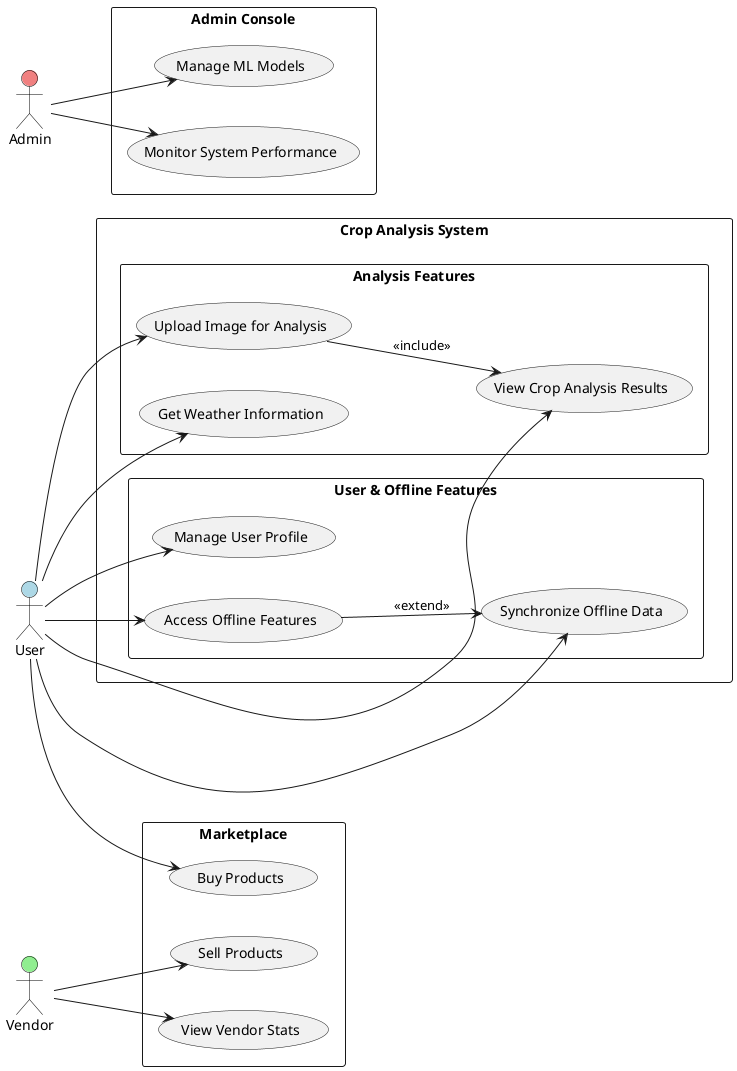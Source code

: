 @startuml
left to right direction
skinparam packageStyle rectangle
skinparam shadowing false
skinparam ranksep 50
skinparam nodesep 40

skinparam actor {
  BackgroundColor White
  BorderColor Black
  FontSize 14
  FontColor Black
}

' === Actors ===
actor User #LightBlue
actor Admin #LightCoral
actor Vendor #LightGreen

' ===== Crop Analysis =====
package "Crop Analysis System" {
    package "Analysis Features" {
        (Upload Image for Analysis) as UC1
        (View Crop Analysis Results) as UC2
        (Get Weather Information) as UC3
    }

    package "User & Offline Features" {
        (Manage User Profile) as UC4
        (Access Offline Features) as UC5
        (Synchronize Offline Data) as UC6
    }
}

' ===== Admin Features =====
package "Admin Console" {
    (Manage ML Models) as UC7
    (Monitor System Performance) as UC8
}

' ===== Marketplace =====
package "Marketplace" {
    (Buy Products) as UC11
    (Sell Products) as UC10
    (View Vendor Stats) as UC9
}

' === User Connections ===
User --> UC1
User --> UC2
User --> UC3
User --> UC4
User --> UC5
User --> UC6
User --> UC11

' === Admin Connections ===
Admin --> UC7
Admin --> UC8

' === Vendor Connections ===
Vendor --> UC9
Vendor --> UC10

' === Relationships ===
UC1 --> UC2 : <<include>>
UC5 --> UC6 : <<extend>>
@enduml